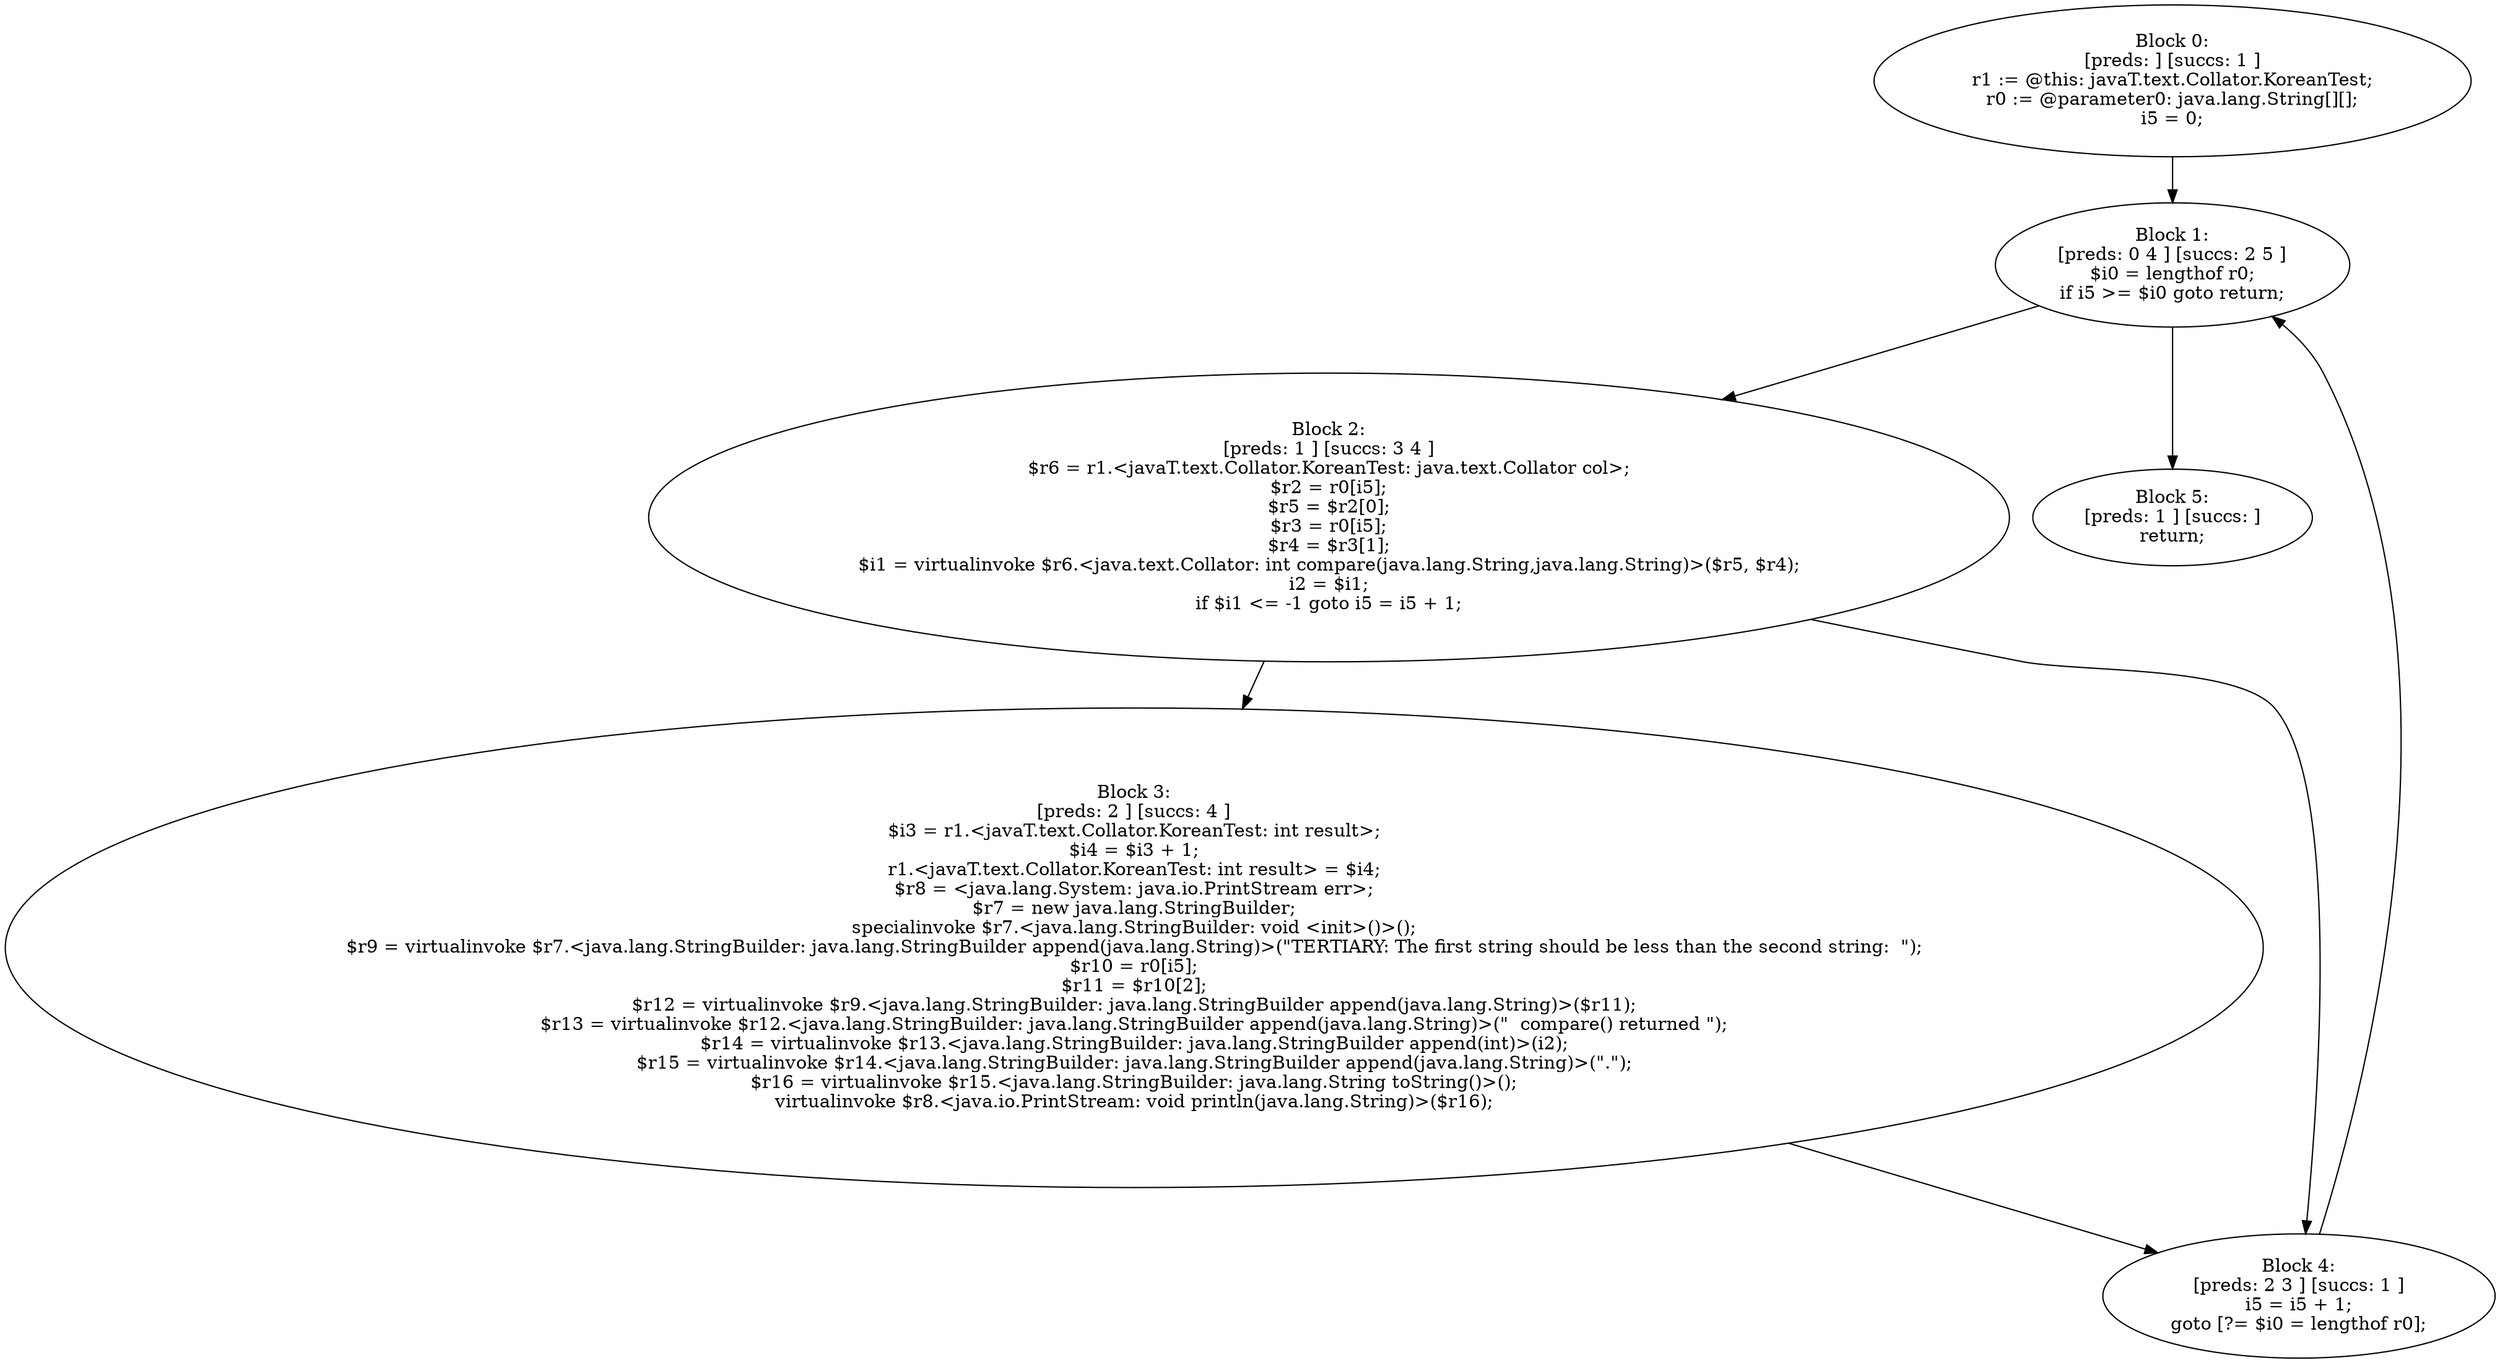 digraph "unitGraph" {
    "Block 0:
[preds: ] [succs: 1 ]
r1 := @this: javaT.text.Collator.KoreanTest;
r0 := @parameter0: java.lang.String[][];
i5 = 0;
"
    "Block 1:
[preds: 0 4 ] [succs: 2 5 ]
$i0 = lengthof r0;
if i5 >= $i0 goto return;
"
    "Block 2:
[preds: 1 ] [succs: 3 4 ]
$r6 = r1.<javaT.text.Collator.KoreanTest: java.text.Collator col>;
$r2 = r0[i5];
$r5 = $r2[0];
$r3 = r0[i5];
$r4 = $r3[1];
$i1 = virtualinvoke $r6.<java.text.Collator: int compare(java.lang.String,java.lang.String)>($r5, $r4);
i2 = $i1;
if $i1 <= -1 goto i5 = i5 + 1;
"
    "Block 3:
[preds: 2 ] [succs: 4 ]
$i3 = r1.<javaT.text.Collator.KoreanTest: int result>;
$i4 = $i3 + 1;
r1.<javaT.text.Collator.KoreanTest: int result> = $i4;
$r8 = <java.lang.System: java.io.PrintStream err>;
$r7 = new java.lang.StringBuilder;
specialinvoke $r7.<java.lang.StringBuilder: void <init>()>();
$r9 = virtualinvoke $r7.<java.lang.StringBuilder: java.lang.StringBuilder append(java.lang.String)>(\"TERTIARY: The first string should be less than the second string:  \");
$r10 = r0[i5];
$r11 = $r10[2];
$r12 = virtualinvoke $r9.<java.lang.StringBuilder: java.lang.StringBuilder append(java.lang.String)>($r11);
$r13 = virtualinvoke $r12.<java.lang.StringBuilder: java.lang.StringBuilder append(java.lang.String)>(\"  compare() returned \");
$r14 = virtualinvoke $r13.<java.lang.StringBuilder: java.lang.StringBuilder append(int)>(i2);
$r15 = virtualinvoke $r14.<java.lang.StringBuilder: java.lang.StringBuilder append(java.lang.String)>(\".\");
$r16 = virtualinvoke $r15.<java.lang.StringBuilder: java.lang.String toString()>();
virtualinvoke $r8.<java.io.PrintStream: void println(java.lang.String)>($r16);
"
    "Block 4:
[preds: 2 3 ] [succs: 1 ]
i5 = i5 + 1;
goto [?= $i0 = lengthof r0];
"
    "Block 5:
[preds: 1 ] [succs: ]
return;
"
    "Block 0:
[preds: ] [succs: 1 ]
r1 := @this: javaT.text.Collator.KoreanTest;
r0 := @parameter0: java.lang.String[][];
i5 = 0;
"->"Block 1:
[preds: 0 4 ] [succs: 2 5 ]
$i0 = lengthof r0;
if i5 >= $i0 goto return;
";
    "Block 1:
[preds: 0 4 ] [succs: 2 5 ]
$i0 = lengthof r0;
if i5 >= $i0 goto return;
"->"Block 2:
[preds: 1 ] [succs: 3 4 ]
$r6 = r1.<javaT.text.Collator.KoreanTest: java.text.Collator col>;
$r2 = r0[i5];
$r5 = $r2[0];
$r3 = r0[i5];
$r4 = $r3[1];
$i1 = virtualinvoke $r6.<java.text.Collator: int compare(java.lang.String,java.lang.String)>($r5, $r4);
i2 = $i1;
if $i1 <= -1 goto i5 = i5 + 1;
";
    "Block 1:
[preds: 0 4 ] [succs: 2 5 ]
$i0 = lengthof r0;
if i5 >= $i0 goto return;
"->"Block 5:
[preds: 1 ] [succs: ]
return;
";
    "Block 2:
[preds: 1 ] [succs: 3 4 ]
$r6 = r1.<javaT.text.Collator.KoreanTest: java.text.Collator col>;
$r2 = r0[i5];
$r5 = $r2[0];
$r3 = r0[i5];
$r4 = $r3[1];
$i1 = virtualinvoke $r6.<java.text.Collator: int compare(java.lang.String,java.lang.String)>($r5, $r4);
i2 = $i1;
if $i1 <= -1 goto i5 = i5 + 1;
"->"Block 3:
[preds: 2 ] [succs: 4 ]
$i3 = r1.<javaT.text.Collator.KoreanTest: int result>;
$i4 = $i3 + 1;
r1.<javaT.text.Collator.KoreanTest: int result> = $i4;
$r8 = <java.lang.System: java.io.PrintStream err>;
$r7 = new java.lang.StringBuilder;
specialinvoke $r7.<java.lang.StringBuilder: void <init>()>();
$r9 = virtualinvoke $r7.<java.lang.StringBuilder: java.lang.StringBuilder append(java.lang.String)>(\"TERTIARY: The first string should be less than the second string:  \");
$r10 = r0[i5];
$r11 = $r10[2];
$r12 = virtualinvoke $r9.<java.lang.StringBuilder: java.lang.StringBuilder append(java.lang.String)>($r11);
$r13 = virtualinvoke $r12.<java.lang.StringBuilder: java.lang.StringBuilder append(java.lang.String)>(\"  compare() returned \");
$r14 = virtualinvoke $r13.<java.lang.StringBuilder: java.lang.StringBuilder append(int)>(i2);
$r15 = virtualinvoke $r14.<java.lang.StringBuilder: java.lang.StringBuilder append(java.lang.String)>(\".\");
$r16 = virtualinvoke $r15.<java.lang.StringBuilder: java.lang.String toString()>();
virtualinvoke $r8.<java.io.PrintStream: void println(java.lang.String)>($r16);
";
    "Block 2:
[preds: 1 ] [succs: 3 4 ]
$r6 = r1.<javaT.text.Collator.KoreanTest: java.text.Collator col>;
$r2 = r0[i5];
$r5 = $r2[0];
$r3 = r0[i5];
$r4 = $r3[1];
$i1 = virtualinvoke $r6.<java.text.Collator: int compare(java.lang.String,java.lang.String)>($r5, $r4);
i2 = $i1;
if $i1 <= -1 goto i5 = i5 + 1;
"->"Block 4:
[preds: 2 3 ] [succs: 1 ]
i5 = i5 + 1;
goto [?= $i0 = lengthof r0];
";
    "Block 3:
[preds: 2 ] [succs: 4 ]
$i3 = r1.<javaT.text.Collator.KoreanTest: int result>;
$i4 = $i3 + 1;
r1.<javaT.text.Collator.KoreanTest: int result> = $i4;
$r8 = <java.lang.System: java.io.PrintStream err>;
$r7 = new java.lang.StringBuilder;
specialinvoke $r7.<java.lang.StringBuilder: void <init>()>();
$r9 = virtualinvoke $r7.<java.lang.StringBuilder: java.lang.StringBuilder append(java.lang.String)>(\"TERTIARY: The first string should be less than the second string:  \");
$r10 = r0[i5];
$r11 = $r10[2];
$r12 = virtualinvoke $r9.<java.lang.StringBuilder: java.lang.StringBuilder append(java.lang.String)>($r11);
$r13 = virtualinvoke $r12.<java.lang.StringBuilder: java.lang.StringBuilder append(java.lang.String)>(\"  compare() returned \");
$r14 = virtualinvoke $r13.<java.lang.StringBuilder: java.lang.StringBuilder append(int)>(i2);
$r15 = virtualinvoke $r14.<java.lang.StringBuilder: java.lang.StringBuilder append(java.lang.String)>(\".\");
$r16 = virtualinvoke $r15.<java.lang.StringBuilder: java.lang.String toString()>();
virtualinvoke $r8.<java.io.PrintStream: void println(java.lang.String)>($r16);
"->"Block 4:
[preds: 2 3 ] [succs: 1 ]
i5 = i5 + 1;
goto [?= $i0 = lengthof r0];
";
    "Block 4:
[preds: 2 3 ] [succs: 1 ]
i5 = i5 + 1;
goto [?= $i0 = lengthof r0];
"->"Block 1:
[preds: 0 4 ] [succs: 2 5 ]
$i0 = lengthof r0;
if i5 >= $i0 goto return;
";
}
